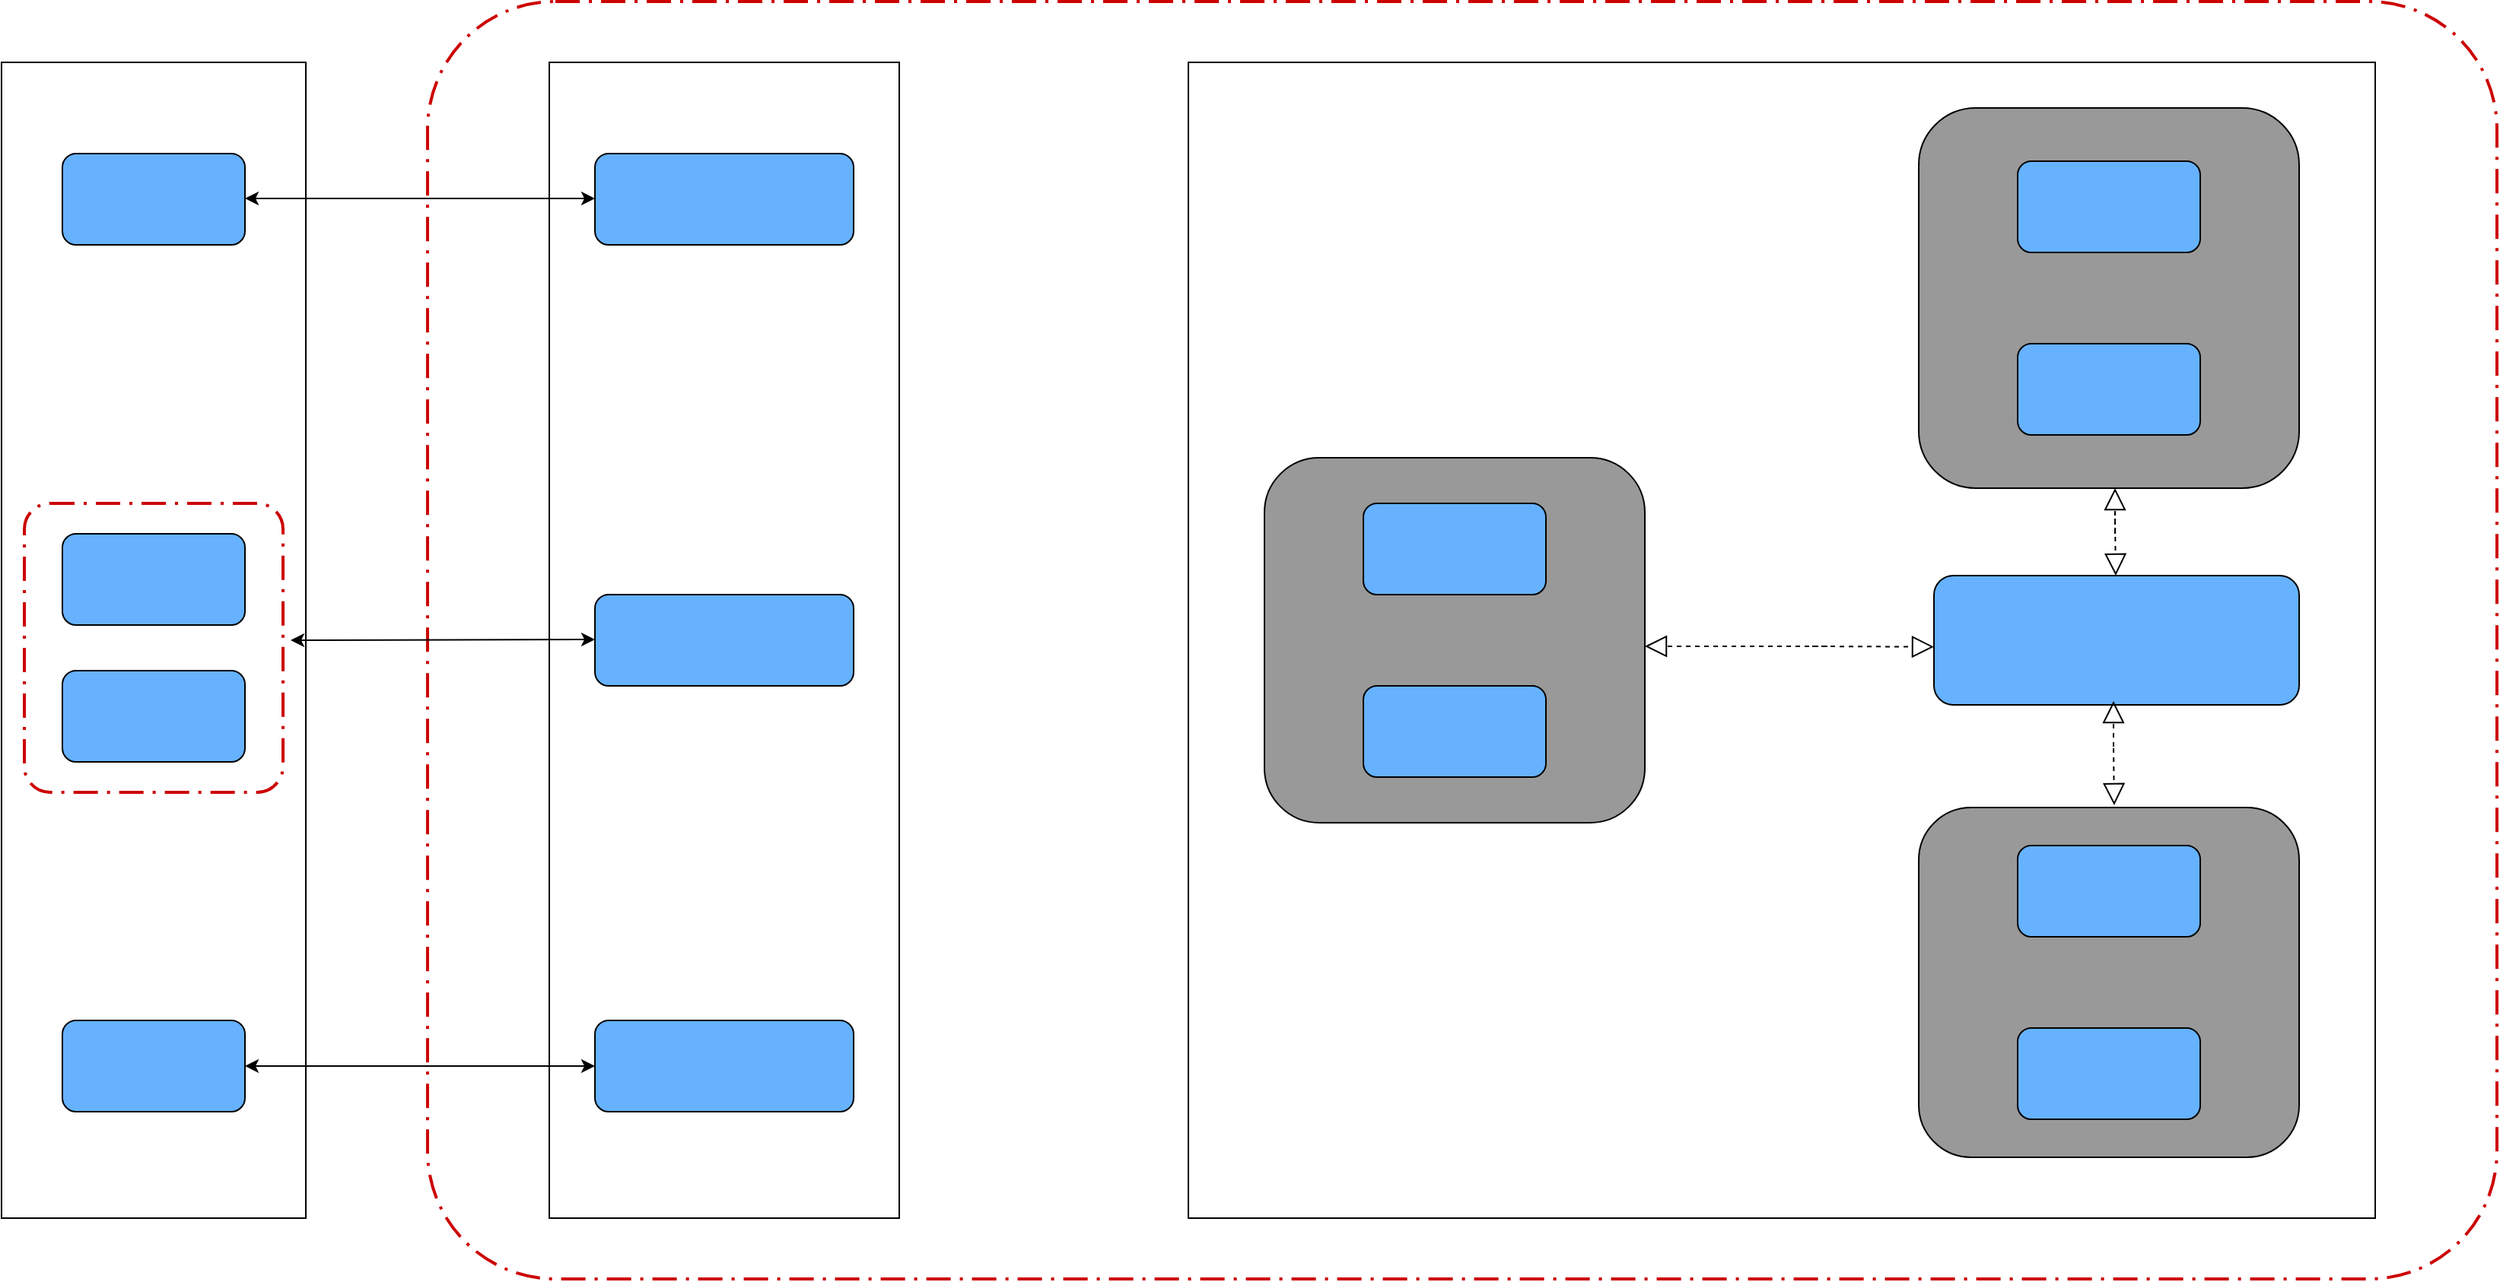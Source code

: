 <mxfile version="13.0.3" type="github">
  <diagram id="Uld2wgHHkagSajves6w5" name="Page-1">
    <mxGraphModel dx="4506" dy="992" grid="1" gridSize="10" guides="1" tooltips="1" connect="1" arrows="1" fold="1" page="1" pageScale="1" pageWidth="827" pageHeight="1169" math="0" shadow="0">
      <root>
        <mxCell id="0" />
        <mxCell id="1" parent="0" />
        <mxCell id="8nDx5IEHLrmuxDFwGXn0-1" value="" style="rounded=0;whiteSpace=wrap;html=1;" vertex="1" parent="1">
          <mxGeometry x="-2360" y="320" width="200" height="760" as="geometry" />
        </mxCell>
        <mxCell id="8nDx5IEHLrmuxDFwGXn0-12" value="" style="rounded=1;arcSize=10;dashed=1;strokeColor=#CC0000;fillColor=none;gradientColor=none;dashPattern=8 3 1 3;strokeWidth=2;" vertex="1" parent="1">
          <mxGeometry x="-2080" y="280" width="1360" height="840" as="geometry" />
        </mxCell>
        <mxCell id="8nDx5IEHLrmuxDFwGXn0-13" value="" style="rounded=1;arcSize=10;dashed=1;strokeColor=#CC0000;fillColor=none;gradientColor=none;dashPattern=8 3 1 3;strokeWidth=2;" vertex="1" parent="1">
          <mxGeometry x="-2345" y="610" width="170" height="190" as="geometry" />
        </mxCell>
        <mxCell id="8nDx5IEHLrmuxDFwGXn0-14" value="" style="rounded=0;whiteSpace=wrap;html=1;" vertex="1" parent="1">
          <mxGeometry x="-2000" y="320" width="230" height="760" as="geometry" />
        </mxCell>
        <mxCell id="8nDx5IEHLrmuxDFwGXn0-23" value="" style="endArrow=classic;startArrow=classic;html=1;entryX=0;entryY=0.5;entryDx=0;entryDy=0;" edge="1" parent="1">
          <mxGeometry width="50" height="50" relative="1" as="geometry">
            <mxPoint x="-2200" y="980" as="sourcePoint" />
            <mxPoint x="-1970" y="980" as="targetPoint" />
          </mxGeometry>
        </mxCell>
        <mxCell id="8nDx5IEHLrmuxDFwGXn0-24" value="" style="endArrow=classic;startArrow=classic;html=1;entryX=0;entryY=0.5;entryDx=0;entryDy=0;" edge="1" parent="1">
          <mxGeometry width="50" height="50" relative="1" as="geometry">
            <mxPoint x="-2170" y="700" as="sourcePoint" />
            <mxPoint x="-1970" y="699.5" as="targetPoint" />
          </mxGeometry>
        </mxCell>
        <mxCell id="8nDx5IEHLrmuxDFwGXn0-25" value="" style="endArrow=classic;startArrow=classic;html=1;entryX=0;entryY=0.5;entryDx=0;entryDy=0;" edge="1" parent="1">
          <mxGeometry width="50" height="50" relative="1" as="geometry">
            <mxPoint x="-2200" y="409.5" as="sourcePoint" />
            <mxPoint x="-1970" y="409.5" as="targetPoint" />
          </mxGeometry>
        </mxCell>
        <mxCell id="8nDx5IEHLrmuxDFwGXn0-26" value="" style="rounded=0;whiteSpace=wrap;html=1;" vertex="1" parent="1">
          <mxGeometry x="-1580" y="320" width="780" height="760" as="geometry" />
        </mxCell>
        <mxCell id="8nDx5IEHLrmuxDFwGXn0-27" value="" style="rounded=1;whiteSpace=wrap;html=1;shadow=0;fillColor=#999999;" vertex="1" parent="1">
          <mxGeometry x="-1530" y="580" width="250" height="240" as="geometry" />
        </mxCell>
        <mxCell id="8nDx5IEHLrmuxDFwGXn0-28" value="" style="rounded=1;whiteSpace=wrap;html=1;fillColor=#66B2FF;" vertex="1" parent="1">
          <mxGeometry x="-1465" y="610" width="120" height="60" as="geometry" />
        </mxCell>
        <mxCell id="8nDx5IEHLrmuxDFwGXn0-30" value="" style="rounded=1;whiteSpace=wrap;html=1;fillColor=#66B2FF;" vertex="1" parent="1">
          <mxGeometry x="-1465" y="730" width="120" height="60" as="geometry" />
        </mxCell>
        <mxCell id="8nDx5IEHLrmuxDFwGXn0-31" value="" style="rounded=1;whiteSpace=wrap;html=1;shadow=0;fillColor=#999999;" vertex="1" parent="1">
          <mxGeometry x="-1100" y="350" width="250" height="250" as="geometry" />
        </mxCell>
        <mxCell id="8nDx5IEHLrmuxDFwGXn0-32" value="" style="rounded=1;whiteSpace=wrap;html=1;fillColor=#66B2FF;" vertex="1" parent="1">
          <mxGeometry x="-1035" y="385" width="120" height="60" as="geometry" />
        </mxCell>
        <mxCell id="8nDx5IEHLrmuxDFwGXn0-33" value="" style="rounded=1;whiteSpace=wrap;html=1;fillColor=#66B2FF;" vertex="1" parent="1">
          <mxGeometry x="-1035" y="505" width="120" height="60" as="geometry" />
        </mxCell>
        <mxCell id="8nDx5IEHLrmuxDFwGXn0-34" value="" style="rounded=1;whiteSpace=wrap;html=1;shadow=0;fillColor=#999999;" vertex="1" parent="1">
          <mxGeometry x="-1100" y="810" width="250" height="230" as="geometry" />
        </mxCell>
        <mxCell id="8nDx5IEHLrmuxDFwGXn0-35" value="" style="rounded=1;whiteSpace=wrap;html=1;fillColor=#66B2FF;" vertex="1" parent="1">
          <mxGeometry x="-1035" y="835" width="120" height="60" as="geometry" />
        </mxCell>
        <mxCell id="8nDx5IEHLrmuxDFwGXn0-36" value="" style="rounded=1;whiteSpace=wrap;html=1;fillColor=#66B2FF;" vertex="1" parent="1">
          <mxGeometry x="-1035" y="955" width="120" height="60" as="geometry" />
        </mxCell>
        <mxCell id="8nDx5IEHLrmuxDFwGXn0-37" value="" style="rounded=1;whiteSpace=wrap;html=1;fillColor=#66B2FF;" vertex="1" parent="1">
          <mxGeometry x="-2320" y="380" width="120" height="60" as="geometry" />
        </mxCell>
        <mxCell id="8nDx5IEHLrmuxDFwGXn0-38" value="" style="rounded=1;whiteSpace=wrap;html=1;fillColor=#66B2FF;" vertex="1" parent="1">
          <mxGeometry x="-2320" y="630" width="120" height="60" as="geometry" />
        </mxCell>
        <mxCell id="8nDx5IEHLrmuxDFwGXn0-39" value="" style="rounded=1;whiteSpace=wrap;html=1;fillColor=#66B2FF;" vertex="1" parent="1">
          <mxGeometry x="-2320" y="720" width="120" height="60" as="geometry" />
        </mxCell>
        <mxCell id="8nDx5IEHLrmuxDFwGXn0-40" value="" style="rounded=1;whiteSpace=wrap;html=1;fillColor=#66B2FF;" vertex="1" parent="1">
          <mxGeometry x="-2320" y="950" width="120" height="60" as="geometry" />
        </mxCell>
        <mxCell id="8nDx5IEHLrmuxDFwGXn0-41" value="" style="rounded=1;whiteSpace=wrap;html=1;fillColor=#66B2FF;" vertex="1" parent="1">
          <mxGeometry x="-1970" y="380" width="170" height="60" as="geometry" />
        </mxCell>
        <mxCell id="8nDx5IEHLrmuxDFwGXn0-42" value="" style="rounded=1;whiteSpace=wrap;html=1;fillColor=#66B2FF;" vertex="1" parent="1">
          <mxGeometry x="-1970" y="670" width="170" height="60" as="geometry" />
        </mxCell>
        <mxCell id="8nDx5IEHLrmuxDFwGXn0-43" value="" style="rounded=1;whiteSpace=wrap;html=1;fillColor=#66B2FF;" vertex="1" parent="1">
          <mxGeometry x="-1970" y="950" width="170" height="60" as="geometry" />
        </mxCell>
        <mxCell id="8nDx5IEHLrmuxDFwGXn0-44" value="" style="rounded=1;whiteSpace=wrap;html=1;fillColor=#66B2FF;" vertex="1" parent="1">
          <mxGeometry x="-1090" y="657.5" width="240" height="85" as="geometry" />
        </mxCell>
        <mxCell id="8nDx5IEHLrmuxDFwGXn0-46" value="" style="endArrow=block;dashed=1;endFill=0;endSize=12;html=1;" edge="1" parent="1">
          <mxGeometry width="160" relative="1" as="geometry">
            <mxPoint x="-1170" y="704" as="sourcePoint" />
            <mxPoint x="-1090" y="704.33" as="targetPoint" />
          </mxGeometry>
        </mxCell>
        <mxCell id="8nDx5IEHLrmuxDFwGXn0-47" value="" style="endArrow=block;dashed=1;endFill=0;endSize=12;html=1;entryX=1;entryY=0.5;entryDx=0;entryDy=0;" edge="1" parent="1">
          <mxGeometry width="160" relative="1" as="geometry">
            <mxPoint x="-1160" y="704" as="sourcePoint" />
            <mxPoint x="-1280" y="704" as="targetPoint" />
          </mxGeometry>
        </mxCell>
        <mxCell id="8nDx5IEHLrmuxDFwGXn0-48" value="" style="endArrow=block;dashed=1;endFill=0;endSize=12;html=1;strokeColor=#000000;fillColor=#000000;" edge="1" parent="1" target="8nDx5IEHLrmuxDFwGXn0-44">
          <mxGeometry width="160" relative="1" as="geometry">
            <mxPoint x="-971" y="620" as="sourcePoint" />
            <mxPoint x="-827" y="600" as="targetPoint" />
          </mxGeometry>
        </mxCell>
        <mxCell id="8nDx5IEHLrmuxDFwGXn0-49" value="" style="endArrow=block;dashed=1;endFill=0;endSize=12;html=1;strokeColor=#000000;fillColor=#000000;entryX=0.5;entryY=1;entryDx=0;entryDy=0;" edge="1" parent="1">
          <mxGeometry width="160" relative="1" as="geometry">
            <mxPoint x="-971" y="630" as="sourcePoint" />
            <mxPoint x="-971" y="600" as="targetPoint" />
          </mxGeometry>
        </mxCell>
        <mxCell id="8nDx5IEHLrmuxDFwGXn0-50" value="" style="endArrow=block;dashed=1;endFill=0;endSize=12;html=1;strokeColor=#000000;fillColor=#000000;" edge="1" parent="1">
          <mxGeometry width="160" relative="1" as="geometry">
            <mxPoint x="-972" y="771" as="sourcePoint" />
            <mxPoint x="-971.531" y="808.5" as="targetPoint" />
          </mxGeometry>
        </mxCell>
        <mxCell id="8nDx5IEHLrmuxDFwGXn0-52" value="" style="endArrow=block;dashed=1;endFill=0;endSize=12;html=1;strokeColor=#000000;fillColor=#000000;entryX=0.5;entryY=1;entryDx=0;entryDy=0;" edge="1" parent="1">
          <mxGeometry width="160" relative="1" as="geometry">
            <mxPoint x="-972" y="770" as="sourcePoint" />
            <mxPoint x="-972" y="740" as="targetPoint" />
          </mxGeometry>
        </mxCell>
      </root>
    </mxGraphModel>
  </diagram>
</mxfile>
